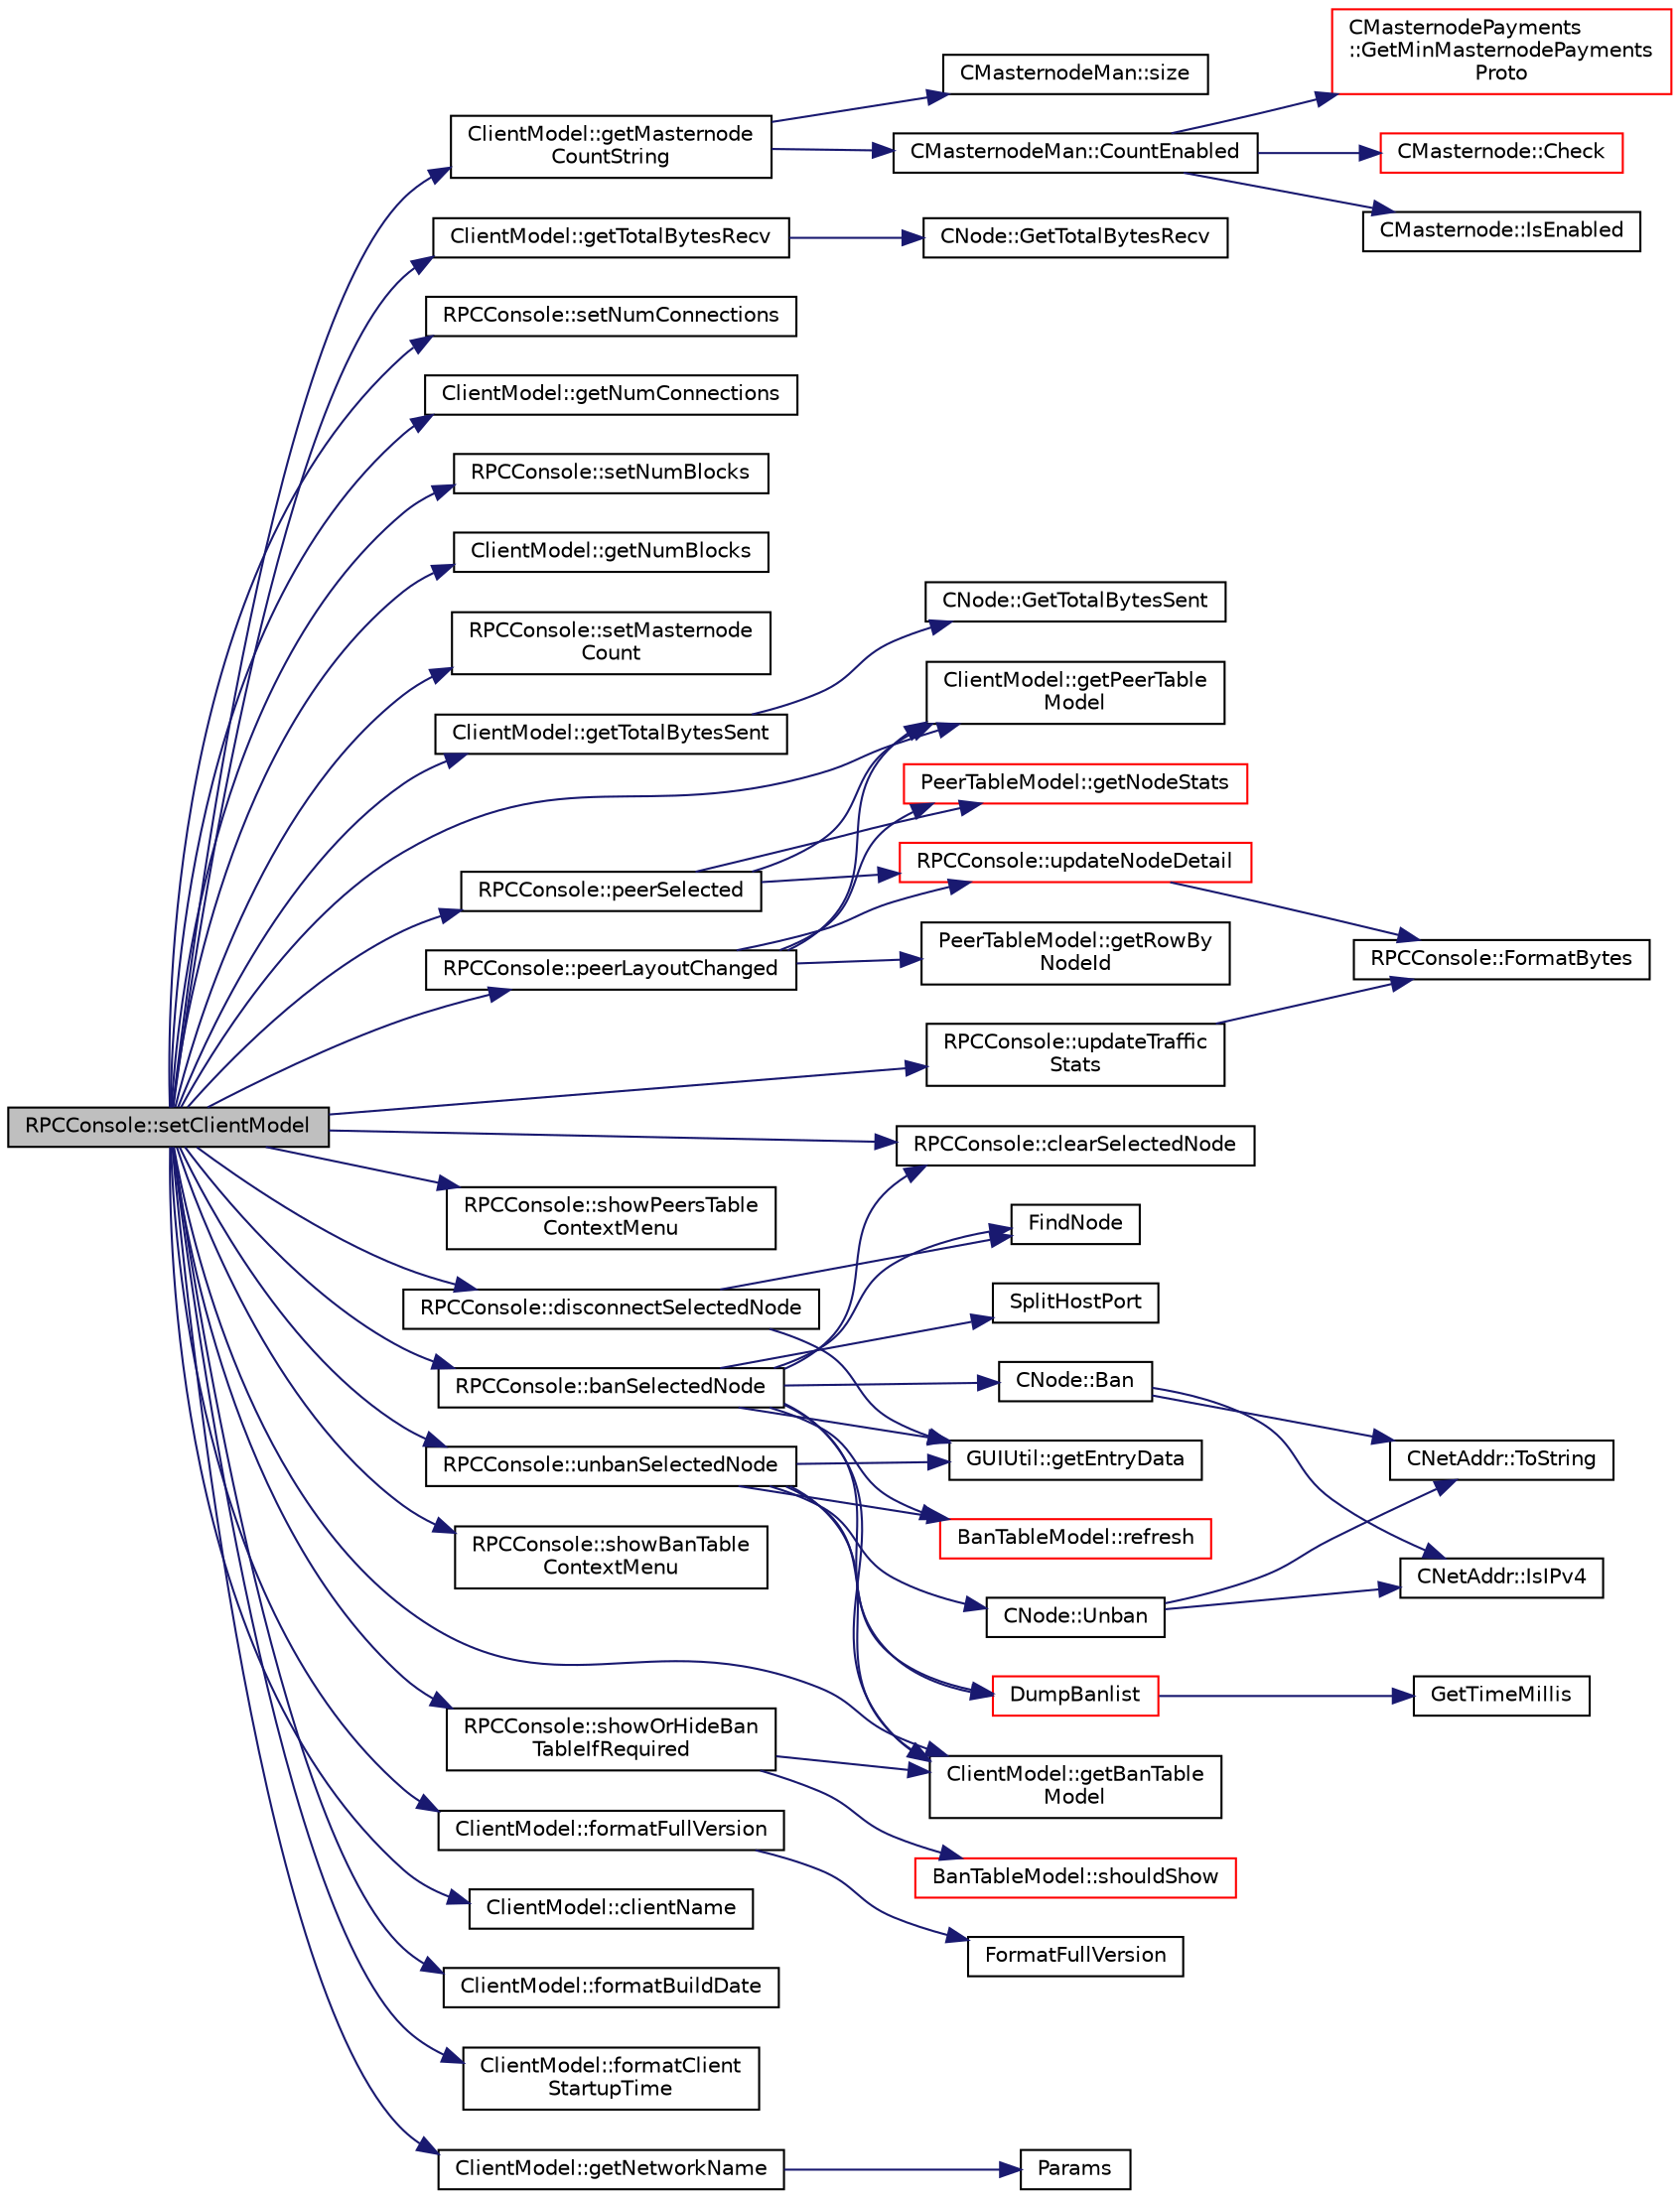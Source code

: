 digraph "RPCConsole::setClientModel"
{
  edge [fontname="Helvetica",fontsize="10",labelfontname="Helvetica",labelfontsize="10"];
  node [fontname="Helvetica",fontsize="10",shape=record];
  rankdir="LR";
  Node132 [label="RPCConsole::setClientModel",height=0.2,width=0.4,color="black", fillcolor="grey75", style="filled", fontcolor="black"];
  Node132 -> Node133 [color="midnightblue",fontsize="10",style="solid",fontname="Helvetica"];
  Node133 [label="ClientModel::getPeerTable\lModel",height=0.2,width=0.4,color="black", fillcolor="white", style="filled",URL="$df/d25/class_client_model.html#a643fc112ce94f50ac7187ecdf3c75360"];
  Node132 -> Node134 [color="midnightblue",fontsize="10",style="solid",fontname="Helvetica"];
  Node134 [label="ClientModel::getBanTable\lModel",height=0.2,width=0.4,color="black", fillcolor="white", style="filled",URL="$df/d25/class_client_model.html#ad02b8bf216a08845e393f9bac8c4ed42"];
  Node132 -> Node135 [color="midnightblue",fontsize="10",style="solid",fontname="Helvetica"];
  Node135 [label="RPCConsole::setNumConnections",height=0.2,width=0.4,color="black", fillcolor="white", style="filled",URL="$d7/de8/class_r_p_c_console.html#aa4546cb7812dd35704de8bf09a6ceb60",tooltip="Set number of connections shown in the UI. "];
  Node132 -> Node136 [color="midnightblue",fontsize="10",style="solid",fontname="Helvetica"];
  Node136 [label="ClientModel::getNumConnections",height=0.2,width=0.4,color="black", fillcolor="white", style="filled",URL="$df/d25/class_client_model.html#a278c5c803cd9c4593a37783b7c8f915b"];
  Node132 -> Node137 [color="midnightblue",fontsize="10",style="solid",fontname="Helvetica"];
  Node137 [label="RPCConsole::setNumBlocks",height=0.2,width=0.4,color="black", fillcolor="white", style="filled",URL="$d7/de8/class_r_p_c_console.html#a98b7e85774a91d77c3b01276bd41bc51",tooltip="Set number of blocks shown in the UI. "];
  Node132 -> Node138 [color="midnightblue",fontsize="10",style="solid",fontname="Helvetica"];
  Node138 [label="ClientModel::getNumBlocks",height=0.2,width=0.4,color="black", fillcolor="white", style="filled",URL="$df/d25/class_client_model.html#a9af729ddd1220f928d8cb3ef29f06f26"];
  Node132 -> Node139 [color="midnightblue",fontsize="10",style="solid",fontname="Helvetica"];
  Node139 [label="RPCConsole::setMasternode\lCount",height=0.2,width=0.4,color="black", fillcolor="white", style="filled",URL="$d7/de8/class_r_p_c_console.html#a23a841c2142f7ac49506099334135cf5",tooltip="Set number of masternodes shown in the UI. "];
  Node132 -> Node140 [color="midnightblue",fontsize="10",style="solid",fontname="Helvetica"];
  Node140 [label="ClientModel::getMasternode\lCountString",height=0.2,width=0.4,color="black", fillcolor="white", style="filled",URL="$df/d25/class_client_model.html#ab8dae86e417c050723fee66420a333ed"];
  Node140 -> Node141 [color="midnightblue",fontsize="10",style="solid",fontname="Helvetica"];
  Node141 [label="CMasternodeMan::CountEnabled",height=0.2,width=0.4,color="black", fillcolor="white", style="filled",URL="$dc/d6b/class_c_masternode_man.html#ae495279a035d7d259375ae95cbde28f4"];
  Node141 -> Node142 [color="midnightblue",fontsize="10",style="solid",fontname="Helvetica"];
  Node142 [label="CMasternodePayments\l::GetMinMasternodePayments\lProto",height=0.2,width=0.4,color="red", fillcolor="white", style="filled",URL="$dc/d9a/class_c_masternode_payments.html#adb98cc9f21cf8746c0b6ac3131b85dfb"];
  Node141 -> Node145 [color="midnightblue",fontsize="10",style="solid",fontname="Helvetica"];
  Node145 [label="CMasternode::Check",height=0.2,width=0.4,color="red", fillcolor="white", style="filled",URL="$d6/dac/class_c_masternode.html#a6c5f883b797298678c1cf814faab09a5"];
  Node141 -> Node147 [color="midnightblue",fontsize="10",style="solid",fontname="Helvetica"];
  Node147 [label="CMasternode::IsEnabled",height=0.2,width=0.4,color="black", fillcolor="white", style="filled",URL="$d6/dac/class_c_masternode.html#a08782379f6ba10e9087b39f0cef19bce"];
  Node140 -> Node148 [color="midnightblue",fontsize="10",style="solid",fontname="Helvetica"];
  Node148 [label="CMasternodeMan::size",height=0.2,width=0.4,color="black", fillcolor="white", style="filled",URL="$dc/d6b/class_c_masternode_man.html#a794ebfab7b09b51619a14d07306d817e"];
  Node132 -> Node149 [color="midnightblue",fontsize="10",style="solid",fontname="Helvetica"];
  Node149 [label="RPCConsole::updateTraffic\lStats",height=0.2,width=0.4,color="black", fillcolor="white", style="filled",URL="$d7/de8/class_r_p_c_console.html#a41bc6977fc2aab06f408da81dfd2034f",tooltip="update traffic statistics "];
  Node149 -> Node150 [color="midnightblue",fontsize="10",style="solid",fontname="Helvetica"];
  Node150 [label="RPCConsole::FormatBytes",height=0.2,width=0.4,color="black", fillcolor="white", style="filled",URL="$d7/de8/class_r_p_c_console.html#afa45a6e142193405038015a31f9e132b"];
  Node132 -> Node151 [color="midnightblue",fontsize="10",style="solid",fontname="Helvetica"];
  Node151 [label="ClientModel::getTotalBytesRecv",height=0.2,width=0.4,color="black", fillcolor="white", style="filled",URL="$df/d25/class_client_model.html#a3ecd021e48073debd6dfeb90fdb3e7bd"];
  Node151 -> Node152 [color="midnightblue",fontsize="10",style="solid",fontname="Helvetica"];
  Node152 [label="CNode::GetTotalBytesRecv",height=0.2,width=0.4,color="black", fillcolor="white", style="filled",URL="$d1/d64/class_c_node.html#a1988b63b48fdc9b72014bdf9588b0168"];
  Node132 -> Node153 [color="midnightblue",fontsize="10",style="solid",fontname="Helvetica"];
  Node153 [label="ClientModel::getTotalBytesSent",height=0.2,width=0.4,color="black", fillcolor="white", style="filled",URL="$df/d25/class_client_model.html#a53cd536b119e49b0fab9c95d13a247ed"];
  Node153 -> Node154 [color="midnightblue",fontsize="10",style="solid",fontname="Helvetica"];
  Node154 [label="CNode::GetTotalBytesSent",height=0.2,width=0.4,color="black", fillcolor="white", style="filled",URL="$d1/d64/class_c_node.html#af318a64e7ddad50d1e1b6fc123a5f0b9"];
  Node132 -> Node155 [color="midnightblue",fontsize="10",style="solid",fontname="Helvetica"];
  Node155 [label="RPCConsole::banSelectedNode",height=0.2,width=0.4,color="black", fillcolor="white", style="filled",URL="$d7/de8/class_r_p_c_console.html#aacaf485583b6342c5e1877e7582f95c5",tooltip="Ban a selected node on the Peers tab. "];
  Node155 -> Node156 [color="midnightblue",fontsize="10",style="solid",fontname="Helvetica"];
  Node156 [label="GUIUtil::getEntryData",height=0.2,width=0.4,color="black", fillcolor="white", style="filled",URL="$d1/d87/namespace_g_u_i_util.html#ae8b58b4273b9749518da5a18a72519f8",tooltip="Return a field of the currently selected entry as a QString. "];
  Node155 -> Node157 [color="midnightblue",fontsize="10",style="solid",fontname="Helvetica"];
  Node157 [label="FindNode",height=0.2,width=0.4,color="black", fillcolor="white", style="filled",URL="$dd/d84/net_8cpp.html#a66a7371d8e724cac0b4495169cdf2859"];
  Node155 -> Node158 [color="midnightblue",fontsize="10",style="solid",fontname="Helvetica"];
  Node158 [label="SplitHostPort",height=0.2,width=0.4,color="black", fillcolor="white", style="filled",URL="$d0/d0e/netbase_8cpp.html#a1b1ce2ba1ffe40785e65ec3ad5a20e79"];
  Node155 -> Node159 [color="midnightblue",fontsize="10",style="solid",fontname="Helvetica"];
  Node159 [label="CNode::Ban",height=0.2,width=0.4,color="black", fillcolor="white", style="filled",URL="$d1/d64/class_c_node.html#abcf61a98cdd7f8798f9bf3df88df4462"];
  Node159 -> Node160 [color="midnightblue",fontsize="10",style="solid",fontname="Helvetica"];
  Node160 [label="CNetAddr::ToString",height=0.2,width=0.4,color="black", fillcolor="white", style="filled",URL="$d3/dc3/class_c_net_addr.html#a474ea3874554fe3b79f607fdef97c243"];
  Node159 -> Node161 [color="midnightblue",fontsize="10",style="solid",fontname="Helvetica"];
  Node161 [label="CNetAddr::IsIPv4",height=0.2,width=0.4,color="black", fillcolor="white", style="filled",URL="$d3/dc3/class_c_net_addr.html#a7021b79e9a33c342b68db09dbb6c2293"];
  Node155 -> Node162 [color="midnightblue",fontsize="10",style="solid",fontname="Helvetica"];
  Node162 [label="DumpBanlist",height=0.2,width=0.4,color="red", fillcolor="white", style="filled",URL="$dd/d84/net_8cpp.html#af593c31ddb8a6d2f3c6faf63c28b5aa9"];
  Node162 -> Node163 [color="midnightblue",fontsize="10",style="solid",fontname="Helvetica"];
  Node163 [label="GetTimeMillis",height=0.2,width=0.4,color="black", fillcolor="white", style="filled",URL="$d8/d3c/util_8h.html#a139d0fe6387b9e230a9b8bb12d9b43b9"];
  Node155 -> Node168 [color="midnightblue",fontsize="10",style="solid",fontname="Helvetica"];
  Node168 [label="RPCConsole::clearSelectedNode",height=0.2,width=0.4,color="black", fillcolor="white", style="filled",URL="$d7/de8/class_r_p_c_console.html#a9c6e2b13f981313a28bcbf10433d0d11",tooltip="clear the selected node "];
  Node155 -> Node134 [color="midnightblue",fontsize="10",style="solid",fontname="Helvetica"];
  Node155 -> Node169 [color="midnightblue",fontsize="10",style="solid",fontname="Helvetica"];
  Node169 [label="BanTableModel::refresh",height=0.2,width=0.4,color="red", fillcolor="white", style="filled",URL="$d7/d4f/class_ban_table_model.html#a15107160d33bbf2635b9460cb07f9661"];
  Node132 -> Node172 [color="midnightblue",fontsize="10",style="solid",fontname="Helvetica"];
  Node172 [label="RPCConsole::showPeersTable\lContextMenu",height=0.2,width=0.4,color="black", fillcolor="white", style="filled",URL="$d7/de8/class_r_p_c_console.html#a920a08f6248cb341fb47318403f015be",tooltip="Show custom context menu on Peers tab. "];
  Node132 -> Node173 [color="midnightblue",fontsize="10",style="solid",fontname="Helvetica"];
  Node173 [label="RPCConsole::disconnectSelectedNode",height=0.2,width=0.4,color="black", fillcolor="white", style="filled",URL="$d7/de8/class_r_p_c_console.html#a697e3fab280ee0c9033eeff2f64ec742",tooltip="Disconnect a selected node on the Peers tab. "];
  Node173 -> Node156 [color="midnightblue",fontsize="10",style="solid",fontname="Helvetica"];
  Node173 -> Node157 [color="midnightblue",fontsize="10",style="solid",fontname="Helvetica"];
  Node132 -> Node174 [color="midnightblue",fontsize="10",style="solid",fontname="Helvetica"];
  Node174 [label="RPCConsole::peerSelected",height=0.2,width=0.4,color="black", fillcolor="white", style="filled",URL="$d7/de8/class_r_p_c_console.html#a2487fa6a90cddcbb17ae4bb13ecc5359",tooltip="Handle selection of peer in peers list. "];
  Node174 -> Node133 [color="midnightblue",fontsize="10",style="solid",fontname="Helvetica"];
  Node174 -> Node175 [color="midnightblue",fontsize="10",style="solid",fontname="Helvetica"];
  Node175 [label="PeerTableModel::getNodeStats",height=0.2,width=0.4,color="red", fillcolor="white", style="filled",URL="$d7/d25/class_peer_table_model.html#a98084d3299642316c71c5de3d36b9859"];
  Node174 -> Node177 [color="midnightblue",fontsize="10",style="solid",fontname="Helvetica"];
  Node177 [label="RPCConsole::updateNodeDetail",height=0.2,width=0.4,color="red", fillcolor="white", style="filled",URL="$d7/de8/class_r_p_c_console.html#a0bd7e2be4a07bcf4f8b20eb1881dacbb",tooltip="show detailed information on ui about selected node "];
  Node177 -> Node150 [color="midnightblue",fontsize="10",style="solid",fontname="Helvetica"];
  Node132 -> Node182 [color="midnightblue",fontsize="10",style="solid",fontname="Helvetica"];
  Node182 [label="RPCConsole::peerLayoutChanged",height=0.2,width=0.4,color="black", fillcolor="white", style="filled",URL="$d7/de8/class_r_p_c_console.html#af952ebc6484c8f7d1262fa0bceed41bf",tooltip="Handle updated peer information. "];
  Node182 -> Node133 [color="midnightblue",fontsize="10",style="solid",fontname="Helvetica"];
  Node182 -> Node183 [color="midnightblue",fontsize="10",style="solid",fontname="Helvetica"];
  Node183 [label="PeerTableModel::getRowBy\lNodeId",height=0.2,width=0.4,color="black", fillcolor="white", style="filled",URL="$d7/d25/class_peer_table_model.html#aa735d366015dafba4c5d79dfb76abe49"];
  Node182 -> Node175 [color="midnightblue",fontsize="10",style="solid",fontname="Helvetica"];
  Node182 -> Node177 [color="midnightblue",fontsize="10",style="solid",fontname="Helvetica"];
  Node132 -> Node184 [color="midnightblue",fontsize="10",style="solid",fontname="Helvetica"];
  Node184 [label="RPCConsole::showBanTable\lContextMenu",height=0.2,width=0.4,color="black", fillcolor="white", style="filled",URL="$d7/de8/class_r_p_c_console.html#ae080520be8c972076c2fad22cb998ce2",tooltip="Show custom context menu on Bans tab. "];
  Node132 -> Node185 [color="midnightblue",fontsize="10",style="solid",fontname="Helvetica"];
  Node185 [label="RPCConsole::unbanSelectedNode",height=0.2,width=0.4,color="black", fillcolor="white", style="filled",URL="$d7/de8/class_r_p_c_console.html#a9a974887c33bf1d4b25eb6aeea002941",tooltip="Unban a selected node on the Bans tab. "];
  Node185 -> Node156 [color="midnightblue",fontsize="10",style="solid",fontname="Helvetica"];
  Node185 -> Node186 [color="midnightblue",fontsize="10",style="solid",fontname="Helvetica"];
  Node186 [label="CNode::Unban",height=0.2,width=0.4,color="black", fillcolor="white", style="filled",URL="$d1/d64/class_c_node.html#ad182be70ca3fb1acfd50a0a7f04f2960"];
  Node186 -> Node160 [color="midnightblue",fontsize="10",style="solid",fontname="Helvetica"];
  Node186 -> Node161 [color="midnightblue",fontsize="10",style="solid",fontname="Helvetica"];
  Node185 -> Node162 [color="midnightblue",fontsize="10",style="solid",fontname="Helvetica"];
  Node185 -> Node134 [color="midnightblue",fontsize="10",style="solid",fontname="Helvetica"];
  Node185 -> Node169 [color="midnightblue",fontsize="10",style="solid",fontname="Helvetica"];
  Node132 -> Node168 [color="midnightblue",fontsize="10",style="solid",fontname="Helvetica"];
  Node132 -> Node187 [color="midnightblue",fontsize="10",style="solid",fontname="Helvetica"];
  Node187 [label="RPCConsole::showOrHideBan\lTableIfRequired",height=0.2,width=0.4,color="black", fillcolor="white", style="filled",URL="$d7/de8/class_r_p_c_console.html#af285a241961af11845a76ea995ca45c5",tooltip="Hides ban table if no bans are present. "];
  Node187 -> Node134 [color="midnightblue",fontsize="10",style="solid",fontname="Helvetica"];
  Node187 -> Node188 [color="midnightblue",fontsize="10",style="solid",fontname="Helvetica"];
  Node188 [label="BanTableModel::shouldShow",height=0.2,width=0.4,color="red", fillcolor="white", style="filled",URL="$d7/d4f/class_ban_table_model.html#afbed923bfe027b3ae959e323d4b843cd"];
  Node132 -> Node190 [color="midnightblue",fontsize="10",style="solid",fontname="Helvetica"];
  Node190 [label="ClientModel::formatFullVersion",height=0.2,width=0.4,color="black", fillcolor="white", style="filled",URL="$df/d25/class_client_model.html#ae9448d6f2a7f99467152b17f7044eb12"];
  Node190 -> Node191 [color="midnightblue",fontsize="10",style="solid",fontname="Helvetica"];
  Node191 [label="FormatFullVersion",height=0.2,width=0.4,color="black", fillcolor="white", style="filled",URL="$df/d2d/util_8cpp.html#ac2170cca99e9347171fca492ae533d96"];
  Node132 -> Node192 [color="midnightblue",fontsize="10",style="solid",fontname="Helvetica"];
  Node192 [label="ClientModel::clientName",height=0.2,width=0.4,color="black", fillcolor="white", style="filled",URL="$df/d25/class_client_model.html#a3344257e3eccd1d123df143dd9f04a4c"];
  Node132 -> Node193 [color="midnightblue",fontsize="10",style="solid",fontname="Helvetica"];
  Node193 [label="ClientModel::formatBuildDate",height=0.2,width=0.4,color="black", fillcolor="white", style="filled",URL="$df/d25/class_client_model.html#a48d34d4832a0980e03cbc13e60338c37"];
  Node132 -> Node194 [color="midnightblue",fontsize="10",style="solid",fontname="Helvetica"];
  Node194 [label="ClientModel::formatClient\lStartupTime",height=0.2,width=0.4,color="black", fillcolor="white", style="filled",URL="$df/d25/class_client_model.html#aae1793d38356a2e8040d9e7dc813b0c1"];
  Node132 -> Node195 [color="midnightblue",fontsize="10",style="solid",fontname="Helvetica"];
  Node195 [label="ClientModel::getNetworkName",height=0.2,width=0.4,color="black", fillcolor="white", style="filled",URL="$df/d25/class_client_model.html#a6c7029411371856c536bcd150c3ee9a8",tooltip="Return network (main, testnet3, regtest) "];
  Node195 -> Node196 [color="midnightblue",fontsize="10",style="solid",fontname="Helvetica"];
  Node196 [label="Params",height=0.2,width=0.4,color="black", fillcolor="white", style="filled",URL="$df/dbf/chainparams_8cpp.html#ace5c5b706d71a324a417dd2db394fd4a",tooltip="Return the currently selected parameters. "];
}
